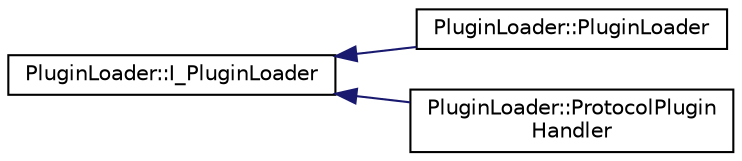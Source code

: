 digraph "Graphical Class Hierarchy"
{
 // INTERACTIVE_SVG=YES
 // LATEX_PDF_SIZE
  edge [fontname="Helvetica",fontsize="10",labelfontname="Helvetica",labelfontsize="10"];
  node [fontname="Helvetica",fontsize="10",shape=record];
  rankdir="LR";
  Node0 [label="PluginLoader::I_PluginLoader",height=0.2,width=0.4,color="black", fillcolor="white", style="filled",URL="$d2/d16/classPluginLoader_1_1I__PluginLoader.html",tooltip=" "];
  Node0 -> Node1 [dir="back",color="midnightblue",fontsize="10",style="solid",fontname="Helvetica"];
  Node1 [label="PluginLoader::PluginLoader",height=0.2,width=0.4,color="black", fillcolor="white", style="filled",URL="$d2/d87/classPluginLoader_1_1PluginLoader.html",tooltip=" "];
  Node0 -> Node2 [dir="back",color="midnightblue",fontsize="10",style="solid",fontname="Helvetica"];
  Node2 [label="PluginLoader::ProtocolPlugin\lHandler",height=0.2,width=0.4,color="black", fillcolor="white", style="filled",URL="$d5/de5/classPluginLoader_1_1ProtocolPluginHandler.html",tooltip="Loads our DLL."];
}
